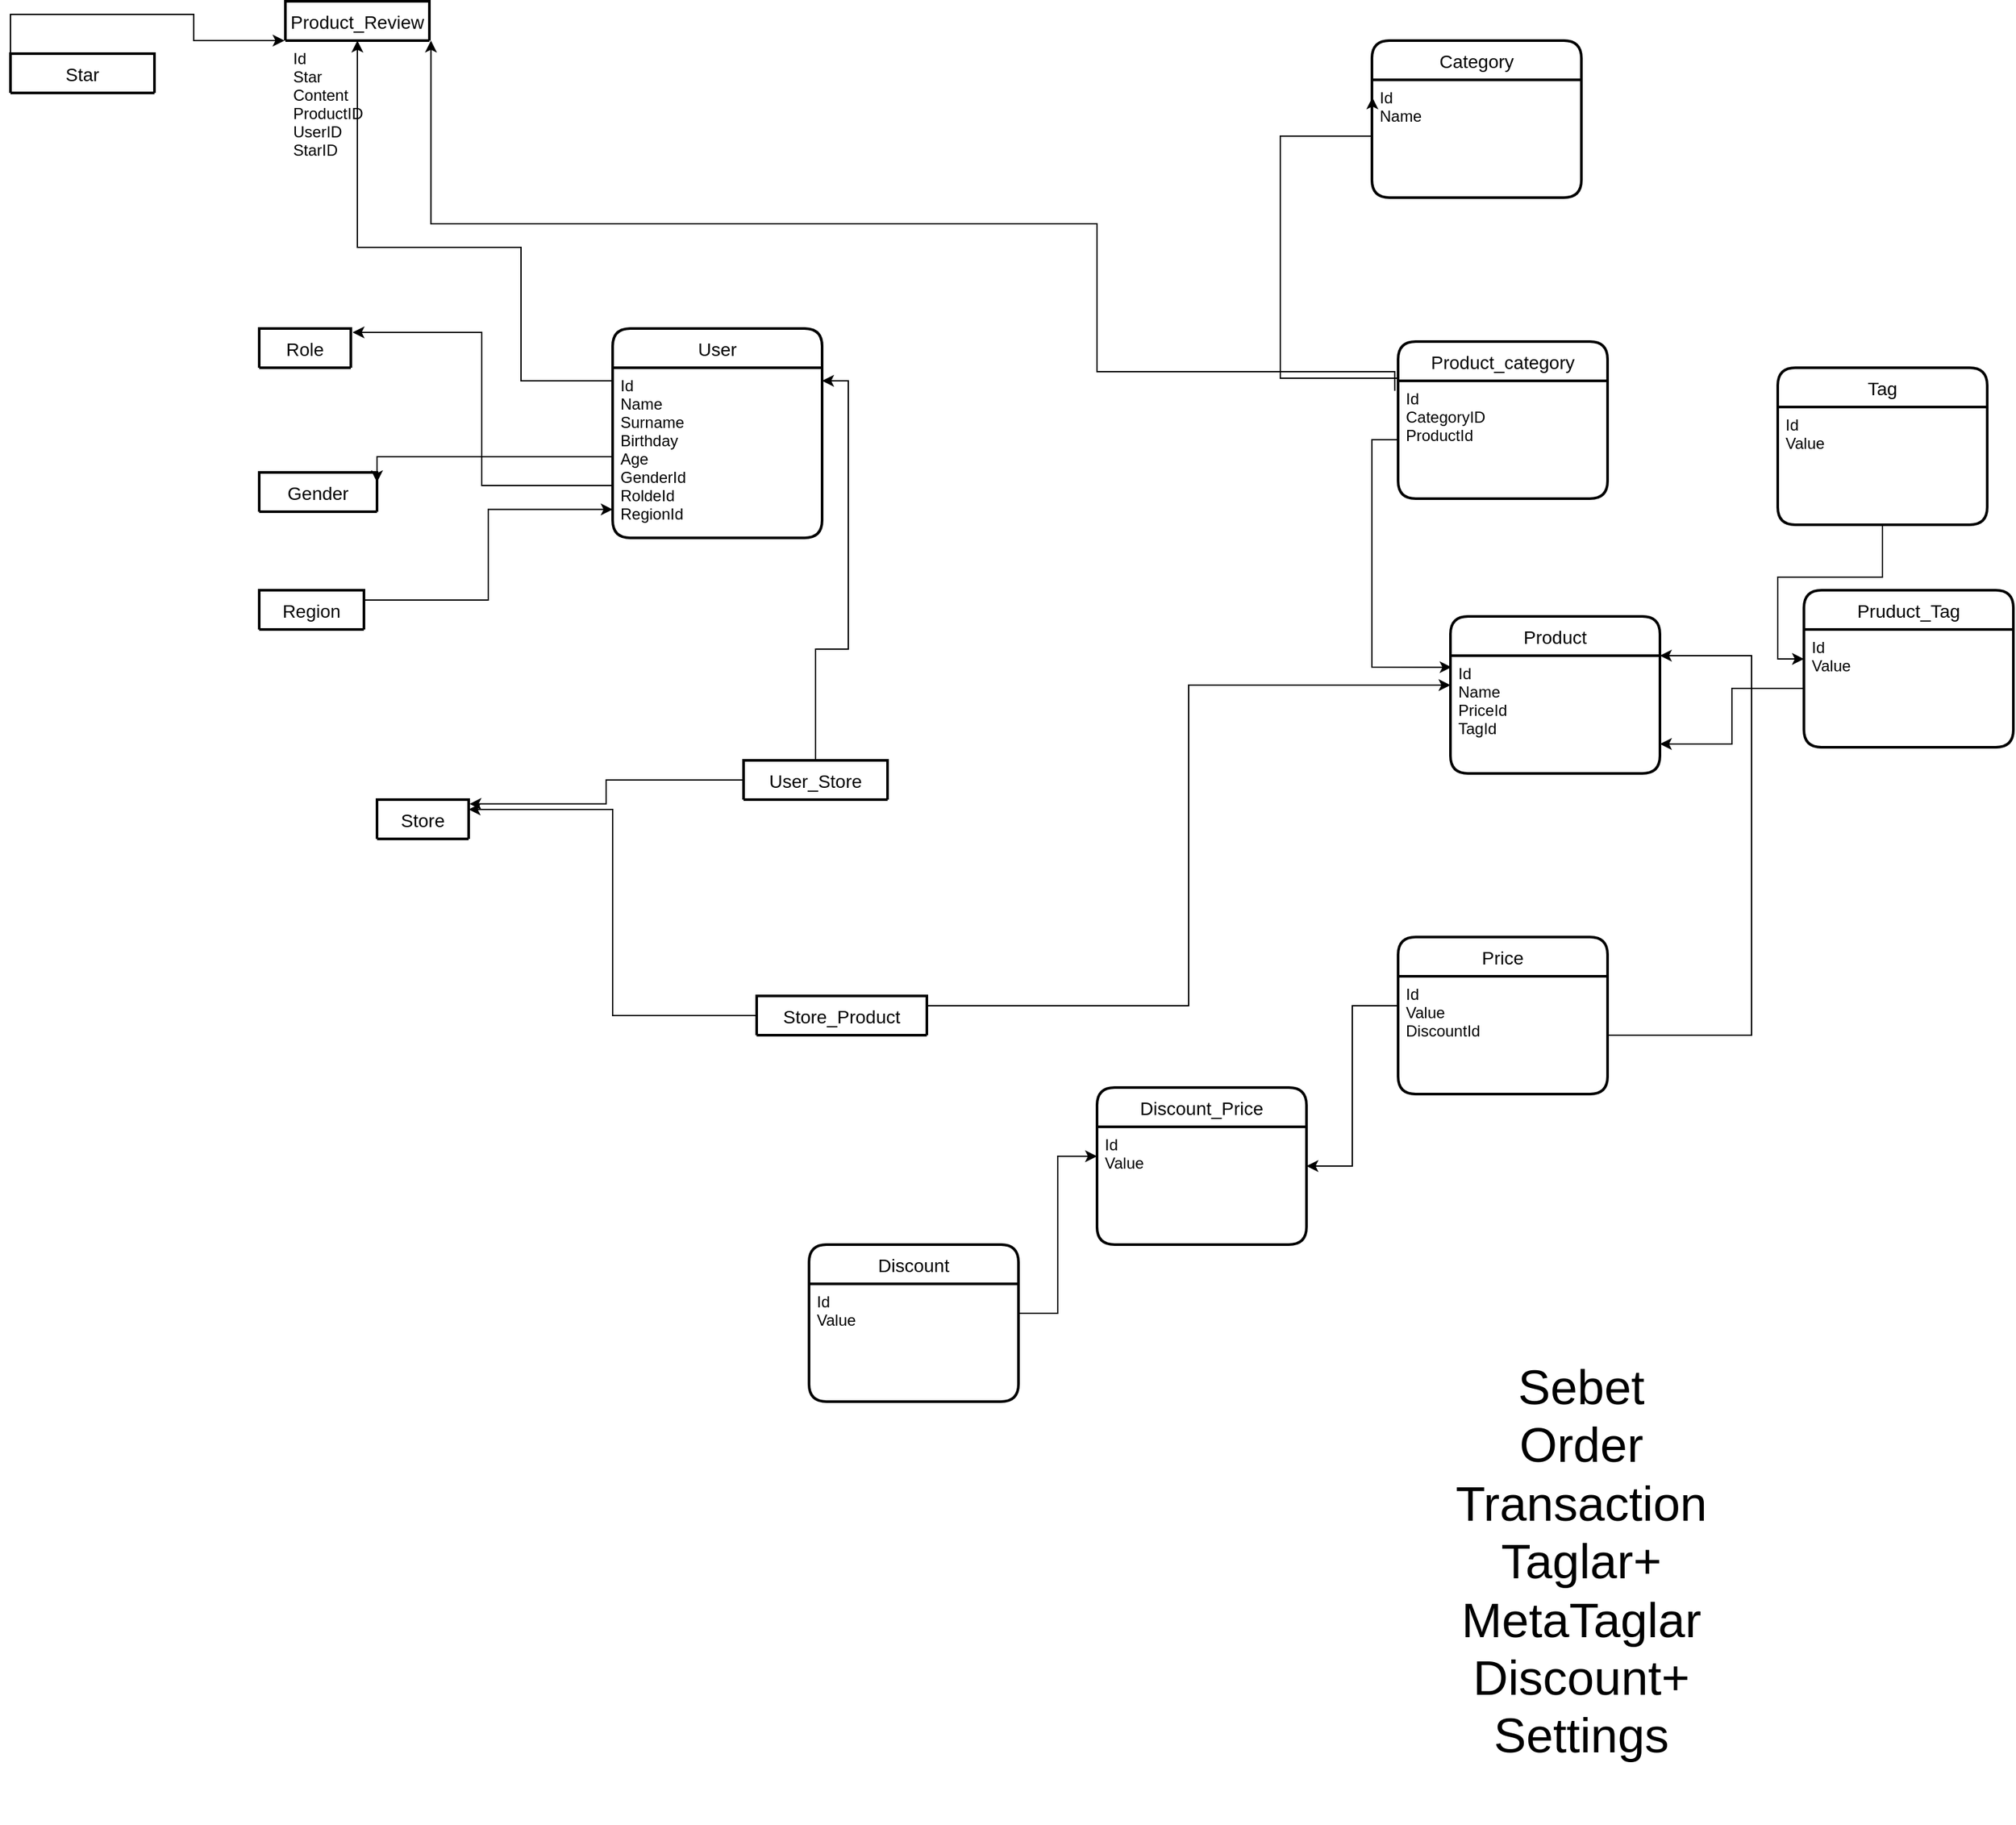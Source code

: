 <mxfile version="20.2.8" type="github">
  <diagram name="Page-1" id="2ca16b54-16f6-2749-3443-fa8db7711227">
    <mxGraphModel dx="1578" dy="876" grid="1" gridSize="10" guides="1" tooltips="1" connect="1" arrows="1" fold="1" page="1" pageScale="1" pageWidth="4681" pageHeight="3300" background="none" math="0" shadow="0">
      <root>
        <mxCell id="0" />
        <mxCell id="1" parent="0" />
        <mxCell id="Lx_lRHOu2gnfGisljdU7-14" value="Product" style="swimlane;childLayout=stackLayout;horizontal=1;startSize=30;horizontalStack=0;rounded=1;fontSize=14;fontStyle=0;strokeWidth=2;resizeParent=0;resizeLast=1;shadow=0;dashed=0;align=center;" parent="1" vertex="1">
          <mxGeometry x="3310" y="1480" width="160" height="120" as="geometry" />
        </mxCell>
        <mxCell id="Lx_lRHOu2gnfGisljdU7-15" value="Id&#xa;Name&#xa;PriceId&#xa;TagId" style="align=left;strokeColor=none;fillColor=none;spacingLeft=4;fontSize=12;verticalAlign=top;resizable=0;rotatable=0;part=1;" parent="Lx_lRHOu2gnfGisljdU7-14" vertex="1">
          <mxGeometry y="30" width="160" height="90" as="geometry" />
        </mxCell>
        <mxCell id="Ng0ElEHJoM7NORC7TLuu-4" style="edgeStyle=orthogonalEdgeStyle;rounded=0;orthogonalLoop=1;jettySize=auto;html=1;exitX=0;exitY=0.75;exitDx=0;exitDy=0;entryX=1.019;entryY=0.1;entryDx=0;entryDy=0;entryPerimeter=0;" parent="1" source="xBYZ0TqY-IHR42CS338j-1" target="Ng0ElEHJoM7NORC7TLuu-2" edge="1">
          <mxGeometry relative="1" as="geometry" />
        </mxCell>
        <mxCell id="xBYZ0TqY-IHR42CS338j-1" value="User" style="swimlane;childLayout=stackLayout;horizontal=1;startSize=30;horizontalStack=0;rounded=1;fontSize=14;fontStyle=0;strokeWidth=2;resizeParent=0;resizeLast=1;shadow=0;dashed=0;align=center;" parent="1" vertex="1">
          <mxGeometry x="2670" y="1260" width="160" height="160" as="geometry" />
        </mxCell>
        <mxCell id="xBYZ0TqY-IHR42CS338j-2" value="Id&#xa;Name&#xa;Surname&#xa;Birthday&#xa;Age&#xa;GenderId&#xa;RoldeId&#xa;RegionId&#xa;&#xa;" style="align=left;strokeColor=none;fillColor=none;spacingLeft=4;fontSize=12;verticalAlign=top;resizable=0;rotatable=0;part=1;" parent="xBYZ0TqY-IHR42CS338j-1" vertex="1">
          <mxGeometry y="30" width="160" height="130" as="geometry" />
        </mxCell>
        <mxCell id="xBYZ0TqY-IHR42CS338j-3" value="Gender" style="swimlane;childLayout=stackLayout;horizontal=1;startSize=30;horizontalStack=0;rounded=1;fontSize=14;fontStyle=0;strokeWidth=2;resizeParent=0;resizeLast=1;shadow=0;dashed=0;align=center;" parent="1" vertex="1" collapsed="1">
          <mxGeometry x="2400" y="1370" width="90" height="30" as="geometry">
            <mxRectangle x="40" y="400" width="160" height="70" as="alternateBounds" />
          </mxGeometry>
        </mxCell>
        <mxCell id="xBYZ0TqY-IHR42CS338j-4" value="Id&#xa;Value" style="align=left;strokeColor=none;fillColor=none;spacingLeft=4;fontSize=12;verticalAlign=top;resizable=0;rotatable=0;part=1;" parent="xBYZ0TqY-IHR42CS338j-3" vertex="1">
          <mxGeometry y="30" width="160" height="40" as="geometry" />
        </mxCell>
        <mxCell id="stfD9on2sdf5tOZbnmYr-1" style="edgeStyle=orthogonalEdgeStyle;rounded=0;orthogonalLoop=1;jettySize=auto;html=1;exitX=-0.002;exitY=0.586;exitDx=0;exitDy=0;entryX=1;entryY=0.25;entryDx=0;entryDy=0;exitPerimeter=0;" parent="1" source="xBYZ0TqY-IHR42CS338j-2" target="xBYZ0TqY-IHR42CS338j-3" edge="1">
          <mxGeometry relative="1" as="geometry">
            <mxPoint x="2820" y="1080" as="targetPoint" />
            <Array as="points">
              <mxPoint x="2660" y="1358" />
              <mxPoint x="2595" y="1358" />
            </Array>
          </mxGeometry>
        </mxCell>
        <mxCell id="Ng0ElEHJoM7NORC7TLuu-1" value="Role" style="swimlane;childLayout=stackLayout;horizontal=1;startSize=30;horizontalStack=0;rounded=1;fontSize=14;fontStyle=0;strokeWidth=2;resizeParent=0;resizeLast=1;shadow=0;dashed=0;align=center;" parent="1" vertex="1" collapsed="1">
          <mxGeometry x="2400" y="1260" width="70" height="30" as="geometry">
            <mxRectangle x="40" y="290" width="160" height="70" as="alternateBounds" />
          </mxGeometry>
        </mxCell>
        <mxCell id="Ng0ElEHJoM7NORC7TLuu-2" value="Id&#xa;Value" style="align=left;strokeColor=none;fillColor=none;spacingLeft=4;fontSize=12;verticalAlign=top;resizable=0;rotatable=0;part=1;" parent="Ng0ElEHJoM7NORC7TLuu-1" vertex="1">
          <mxGeometry y="30" width="160" height="40" as="geometry" />
        </mxCell>
        <mxCell id="Ng0ElEHJoM7NORC7TLuu-5" value="Region" style="swimlane;childLayout=stackLayout;horizontal=1;startSize=30;horizontalStack=0;rounded=1;fontSize=14;fontStyle=0;strokeWidth=2;resizeParent=0;resizeLast=1;shadow=0;dashed=0;align=center;" parent="1" vertex="1" collapsed="1">
          <mxGeometry x="2400" y="1460" width="80" height="30" as="geometry">
            <mxRectangle x="40" y="510" width="160" height="70" as="alternateBounds" />
          </mxGeometry>
        </mxCell>
        <mxCell id="Ng0ElEHJoM7NORC7TLuu-6" value="Id&#xa;Value" style="align=left;strokeColor=none;fillColor=none;spacingLeft=4;fontSize=12;verticalAlign=top;resizable=0;rotatable=0;part=1;" parent="Ng0ElEHJoM7NORC7TLuu-5" vertex="1">
          <mxGeometry y="30" width="160" height="40" as="geometry" />
        </mxCell>
        <mxCell id="Ng0ElEHJoM7NORC7TLuu-7" style="edgeStyle=orthogonalEdgeStyle;rounded=0;orthogonalLoop=1;jettySize=auto;html=1;exitX=1;exitY=0.25;exitDx=0;exitDy=0;entryX=0;entryY=0.833;entryDx=0;entryDy=0;entryPerimeter=0;" parent="1" source="Ng0ElEHJoM7NORC7TLuu-6" target="xBYZ0TqY-IHR42CS338j-2" edge="1">
          <mxGeometry relative="1" as="geometry" />
        </mxCell>
        <mxCell id="qgvWfJaStd43X-dEYsdI-1" value="Category" style="swimlane;childLayout=stackLayout;horizontal=1;startSize=30;horizontalStack=0;rounded=1;fontSize=14;fontStyle=0;strokeWidth=2;resizeParent=0;resizeLast=1;shadow=0;dashed=0;align=center;" parent="1" vertex="1">
          <mxGeometry x="3250" y="1040" width="160" height="120" as="geometry" />
        </mxCell>
        <mxCell id="qgvWfJaStd43X-dEYsdI-2" value="Id&#xa;Name" style="align=left;strokeColor=none;fillColor=none;spacingLeft=4;fontSize=12;verticalAlign=top;resizable=0;rotatable=0;part=1;" parent="qgvWfJaStd43X-dEYsdI-1" vertex="1">
          <mxGeometry y="30" width="160" height="90" as="geometry" />
        </mxCell>
        <mxCell id="qgvWfJaStd43X-dEYsdI-3" value="Product_category" style="swimlane;childLayout=stackLayout;horizontal=1;startSize=30;horizontalStack=0;rounded=1;fontSize=14;fontStyle=0;strokeWidth=2;resizeParent=0;resizeLast=1;shadow=0;dashed=0;align=center;" parent="1" vertex="1">
          <mxGeometry x="3270" y="1270" width="160" height="120" as="geometry" />
        </mxCell>
        <mxCell id="qgvWfJaStd43X-dEYsdI-4" value="Id&#xa;CategoryID&#xa;ProductId&#xa;" style="align=left;strokeColor=none;fillColor=none;spacingLeft=4;fontSize=12;verticalAlign=top;resizable=0;rotatable=0;part=1;" parent="qgvWfJaStd43X-dEYsdI-3" vertex="1">
          <mxGeometry y="30" width="160" height="90" as="geometry" />
        </mxCell>
        <mxCell id="sqMOtkHlyQWD_esIQW8H-6" style="edgeStyle=orthogonalEdgeStyle;rounded=0;orthogonalLoop=1;jettySize=auto;html=1;entryX=0.002;entryY=0.149;entryDx=0;entryDy=0;entryPerimeter=0;exitX=-0.003;exitY=0.311;exitDx=0;exitDy=0;exitPerimeter=0;" parent="1" source="qgvWfJaStd43X-dEYsdI-4" target="qgvWfJaStd43X-dEYsdI-2" edge="1">
          <mxGeometry relative="1" as="geometry">
            <mxPoint x="3030" y="1210" as="sourcePoint" />
            <mxPoint x="3010" y="1030" as="targetPoint" />
            <Array as="points">
              <mxPoint x="3270" y="1298" />
              <mxPoint x="3180" y="1298" />
              <mxPoint x="3180" y="1113" />
              <mxPoint x="3250" y="1113" />
            </Array>
          </mxGeometry>
        </mxCell>
        <mxCell id="sqMOtkHlyQWD_esIQW8H-8" style="edgeStyle=orthogonalEdgeStyle;rounded=0;orthogonalLoop=1;jettySize=auto;html=1;exitX=0;exitY=0.5;exitDx=0;exitDy=0;entryX=0.005;entryY=0.098;entryDx=0;entryDy=0;entryPerimeter=0;" parent="1" source="qgvWfJaStd43X-dEYsdI-4" target="Lx_lRHOu2gnfGisljdU7-15" edge="1">
          <mxGeometry relative="1" as="geometry">
            <mxPoint x="3050" y="1460" as="targetPoint" />
          </mxGeometry>
        </mxCell>
        <mxCell id="dHU1rHC7Ym9TqFhZgwqX-1" value="Product_Review" style="swimlane;childLayout=stackLayout;horizontal=1;startSize=30;horizontalStack=0;rounded=1;fontSize=14;fontStyle=0;strokeWidth=2;resizeParent=0;resizeLast=1;shadow=0;dashed=0;align=center;" parent="1" vertex="1">
          <mxGeometry x="2420" y="1010" width="110" height="30" as="geometry">
            <mxRectangle x="2420" y="1010" width="160" height="120" as="alternateBounds" />
          </mxGeometry>
        </mxCell>
        <mxCell id="dHU1rHC7Ym9TqFhZgwqX-2" value="Id&#xa;Star&#xa;Content&#xa;ProductID&#xa;UserID&#xa;StarID&#xa;" style="align=left;strokeColor=none;fillColor=none;spacingLeft=4;fontSize=12;verticalAlign=top;resizable=0;rotatable=0;part=1;" parent="dHU1rHC7Ym9TqFhZgwqX-1" vertex="1">
          <mxGeometry y="30" width="110" as="geometry" />
        </mxCell>
        <mxCell id="dHU1rHC7Ym9TqFhZgwqX-4" style="edgeStyle=orthogonalEdgeStyle;rounded=0;orthogonalLoop=1;jettySize=auto;html=1;entryX=1.011;entryY=0.575;entryDx=0;entryDy=0;entryPerimeter=0;exitX=-0.016;exitY=0.085;exitDx=0;exitDy=0;exitPerimeter=0;" parent="1" source="qgvWfJaStd43X-dEYsdI-4" target="dHU1rHC7Ym9TqFhZgwqX-2" edge="1">
          <mxGeometry relative="1" as="geometry">
            <mxPoint x="3090" y="1292" as="sourcePoint" />
            <Array as="points">
              <mxPoint x="3040" y="1293" />
              <mxPoint x="3040" y="1180" />
              <mxPoint x="2532" y="1180" />
            </Array>
          </mxGeometry>
        </mxCell>
        <mxCell id="nKw5TJk19VcrqlarT6K_-1" style="edgeStyle=orthogonalEdgeStyle;rounded=0;orthogonalLoop=1;jettySize=auto;html=1;entryX=1;entryY=0.75;entryDx=0;entryDy=0;" parent="1" source="xBYZ0TqY-IHR42CS338j-2" target="dHU1rHC7Ym9TqFhZgwqX-2" edge="1">
          <mxGeometry relative="1" as="geometry">
            <Array as="points">
              <mxPoint x="2600" y="1300" />
              <mxPoint x="2600" y="1198" />
            </Array>
          </mxGeometry>
        </mxCell>
        <mxCell id="ZAXRh0nB9OIGQgay7iL2-8" style="edgeStyle=orthogonalEdgeStyle;rounded=0;orthogonalLoop=1;jettySize=auto;html=1;entryX=-0.006;entryY=0.88;entryDx=0;entryDy=0;entryPerimeter=0;exitX=0;exitY=0.25;exitDx=0;exitDy=0;" parent="1" source="ZAXRh0nB9OIGQgay7iL2-7" target="dHU1rHC7Ym9TqFhZgwqX-2" edge="1">
          <mxGeometry relative="1" as="geometry">
            <mxPoint x="2300" y="990" as="sourcePoint" />
            <Array as="points">
              <mxPoint x="2210" y="1020" />
              <mxPoint x="2350" y="1020" />
              <mxPoint x="2350" y="1040" />
            </Array>
          </mxGeometry>
        </mxCell>
        <mxCell id="ZAXRh0nB9OIGQgay7iL2-6" value="Star" style="swimlane;childLayout=stackLayout;horizontal=1;startSize=30;horizontalStack=0;rounded=1;fontSize=14;fontStyle=0;strokeWidth=2;resizeParent=0;resizeLast=1;shadow=0;dashed=0;align=center;" parent="1" vertex="1" collapsed="1">
          <mxGeometry x="2210" y="1050" width="110" height="30" as="geometry">
            <mxRectangle x="2370" y="940" width="160" height="120" as="alternateBounds" />
          </mxGeometry>
        </mxCell>
        <mxCell id="ZAXRh0nB9OIGQgay7iL2-7" value="Id&#xa;Value&#xa;" style="align=left;strokeColor=none;fillColor=none;spacingLeft=4;fontSize=12;verticalAlign=top;resizable=0;rotatable=0;part=1;" parent="ZAXRh0nB9OIGQgay7iL2-6" vertex="1">
          <mxGeometry y="30" width="160" height="90" as="geometry" />
        </mxCell>
        <mxCell id="yKaKL4Rtw1u_Q-rfmTsV-8" value="Store" style="swimlane;childLayout=stackLayout;horizontal=1;startSize=30;horizontalStack=0;rounded=1;fontSize=14;fontStyle=0;strokeWidth=2;resizeParent=0;resizeLast=1;shadow=0;dashed=0;align=center;" parent="1" vertex="1" collapsed="1">
          <mxGeometry x="2490" y="1620" width="70" height="30" as="geometry">
            <mxRectangle x="2490" y="1620" width="160" height="120" as="alternateBounds" />
          </mxGeometry>
        </mxCell>
        <mxCell id="yKaKL4Rtw1u_Q-rfmTsV-9" value="Id&#xa;Name&#xa;" style="align=left;strokeColor=none;fillColor=none;spacingLeft=4;fontSize=12;verticalAlign=top;resizable=0;rotatable=0;part=1;" parent="yKaKL4Rtw1u_Q-rfmTsV-8" vertex="1">
          <mxGeometry y="30" width="160" height="90" as="geometry" />
        </mxCell>
        <mxCell id="yKaKL4Rtw1u_Q-rfmTsV-14" style="edgeStyle=orthogonalEdgeStyle;rounded=0;orthogonalLoop=1;jettySize=auto;html=1;entryX=1;entryY=0.25;entryDx=0;entryDy=0;" parent="1" source="yKaKL4Rtw1u_Q-rfmTsV-11" target="xBYZ0TqY-IHR42CS338j-1" edge="1">
          <mxGeometry relative="1" as="geometry">
            <mxPoint x="2870" y="1410" as="targetPoint" />
          </mxGeometry>
        </mxCell>
        <mxCell id="yKaKL4Rtw1u_Q-rfmTsV-11" value="User_Store" style="swimlane;childLayout=stackLayout;horizontal=1;startSize=30;horizontalStack=0;rounded=1;fontSize=14;fontStyle=0;strokeWidth=2;resizeParent=0;resizeLast=1;shadow=0;dashed=0;align=center;" parent="1" vertex="1" collapsed="1">
          <mxGeometry x="2770" y="1590" width="110" height="30" as="geometry">
            <mxRectangle x="2770" y="1590" width="160" height="120" as="alternateBounds" />
          </mxGeometry>
        </mxCell>
        <mxCell id="yKaKL4Rtw1u_Q-rfmTsV-12" value="Id&#xa;UserId&#xa;StoreId&#xa;" style="align=left;strokeColor=none;fillColor=none;spacingLeft=4;fontSize=12;verticalAlign=top;resizable=0;rotatable=0;part=1;" parent="yKaKL4Rtw1u_Q-rfmTsV-11" vertex="1">
          <mxGeometry y="30" width="160" height="90" as="geometry" />
        </mxCell>
        <mxCell id="yKaKL4Rtw1u_Q-rfmTsV-13" style="edgeStyle=orthogonalEdgeStyle;rounded=0;orthogonalLoop=1;jettySize=auto;html=1;entryX=1.009;entryY=0.109;entryDx=0;entryDy=0;entryPerimeter=0;" parent="1" source="yKaKL4Rtw1u_Q-rfmTsV-12" target="yKaKL4Rtw1u_Q-rfmTsV-9" edge="1">
          <mxGeometry relative="1" as="geometry" />
        </mxCell>
        <mxCell id="yKaKL4Rtw1u_Q-rfmTsV-15" value="Store_Product" style="swimlane;childLayout=stackLayout;horizontal=1;startSize=30;horizontalStack=0;rounded=1;fontSize=14;fontStyle=0;strokeWidth=2;resizeParent=0;resizeLast=1;shadow=0;dashed=0;align=center;" parent="1" vertex="1" collapsed="1">
          <mxGeometry x="2780" y="1770" width="130" height="30" as="geometry">
            <mxRectangle x="2760" y="1770" width="160" height="120" as="alternateBounds" />
          </mxGeometry>
        </mxCell>
        <mxCell id="yKaKL4Rtw1u_Q-rfmTsV-16" value="Id&#xa;ProductId&#xa;StoreId&#xa;" style="align=left;strokeColor=none;fillColor=none;spacingLeft=4;fontSize=12;verticalAlign=top;resizable=0;rotatable=0;part=1;" parent="yKaKL4Rtw1u_Q-rfmTsV-15" vertex="1">
          <mxGeometry y="30" width="160" height="90" as="geometry" />
        </mxCell>
        <mxCell id="yKaKL4Rtw1u_Q-rfmTsV-18" style="edgeStyle=orthogonalEdgeStyle;rounded=0;orthogonalLoop=1;jettySize=auto;html=1;exitX=0;exitY=0.5;exitDx=0;exitDy=0;entryX=1;entryY=0.25;entryDx=0;entryDy=0;" parent="1" source="yKaKL4Rtw1u_Q-rfmTsV-16" target="yKaKL4Rtw1u_Q-rfmTsV-9" edge="1">
          <mxGeometry relative="1" as="geometry" />
        </mxCell>
        <mxCell id="yKaKL4Rtw1u_Q-rfmTsV-19" style="edgeStyle=orthogonalEdgeStyle;rounded=0;orthogonalLoop=1;jettySize=auto;html=1;exitX=1;exitY=0.25;exitDx=0;exitDy=0;entryX=0;entryY=0.25;entryDx=0;entryDy=0;" parent="1" source="yKaKL4Rtw1u_Q-rfmTsV-16" target="Lx_lRHOu2gnfGisljdU7-15" edge="1">
          <mxGeometry relative="1" as="geometry">
            <mxPoint x="3060.0" y="1720" as="targetPoint" />
          </mxGeometry>
        </mxCell>
        <mxCell id="_MPn0cLWVJvE2rQs4-zf-4" value="&lt;font style=&quot;font-size: 37px;&quot;&gt;Sebet&lt;br&gt;Order&lt;br&gt;Transaction&lt;br&gt;Taglar+&lt;br&gt;MetaTaglar&lt;br&gt;Discount+&lt;br&gt;Settings&lt;br&gt;&lt;br&gt;&lt;/font&gt;" style="text;html=1;strokeColor=none;fillColor=none;align=center;verticalAlign=middle;whiteSpace=wrap;rounded=0;" parent="1" vertex="1">
          <mxGeometry x="3310" y="2070" width="200" height="310" as="geometry" />
        </mxCell>
        <mxCell id="Tw9rYQJ73jN-e2Gadvb--1" value="Discount" style="swimlane;childLayout=stackLayout;horizontal=1;startSize=30;horizontalStack=0;rounded=1;fontSize=14;fontStyle=0;strokeWidth=2;resizeParent=0;resizeLast=1;shadow=0;dashed=0;align=center;" parent="1" vertex="1">
          <mxGeometry x="2820" y="1960" width="160" height="120" as="geometry">
            <mxRectangle x="2910" y="1870" width="130" height="30" as="alternateBounds" />
          </mxGeometry>
        </mxCell>
        <mxCell id="Tw9rYQJ73jN-e2Gadvb--2" value="Id&#xa;Value&#xa;" style="align=left;strokeColor=none;fillColor=none;spacingLeft=4;fontSize=12;verticalAlign=top;resizable=0;rotatable=0;part=1;" parent="Tw9rYQJ73jN-e2Gadvb--1" vertex="1">
          <mxGeometry y="30" width="160" height="90" as="geometry" />
        </mxCell>
        <mxCell id="Tw9rYQJ73jN-e2Gadvb--3" value="Price" style="swimlane;childLayout=stackLayout;horizontal=1;startSize=30;horizontalStack=0;rounded=1;fontSize=14;fontStyle=0;strokeWidth=2;resizeParent=0;resizeLast=1;shadow=0;dashed=0;align=center;" parent="1" vertex="1">
          <mxGeometry x="3270" y="1725" width="160" height="120" as="geometry">
            <mxRectangle x="2910" y="1870" width="130" height="30" as="alternateBounds" />
          </mxGeometry>
        </mxCell>
        <mxCell id="Tw9rYQJ73jN-e2Gadvb--4" value="Id&#xa;Value&#xa;DiscountId&#xa;" style="align=left;strokeColor=none;fillColor=none;spacingLeft=4;fontSize=12;verticalAlign=top;resizable=0;rotatable=0;part=1;" parent="Tw9rYQJ73jN-e2Gadvb--3" vertex="1">
          <mxGeometry y="30" width="160" height="90" as="geometry" />
        </mxCell>
        <mxCell id="Tw9rYQJ73jN-e2Gadvb--5" style="edgeStyle=orthogonalEdgeStyle;rounded=0;orthogonalLoop=1;jettySize=auto;html=1;entryX=1;entryY=0;entryDx=0;entryDy=0;" parent="1" source="Tw9rYQJ73jN-e2Gadvb--4" target="Lx_lRHOu2gnfGisljdU7-15" edge="1">
          <mxGeometry relative="1" as="geometry">
            <Array as="points">
              <mxPoint x="3540" y="1800" />
              <mxPoint x="3540" y="1510" />
            </Array>
          </mxGeometry>
        </mxCell>
        <mxCell id="xwJ_uQ3PH8p8zINR2uas-2" value="Discount_Price" style="swimlane;childLayout=stackLayout;horizontal=1;startSize=30;horizontalStack=0;rounded=1;fontSize=14;fontStyle=0;strokeWidth=2;resizeParent=0;resizeLast=1;shadow=0;dashed=0;align=center;" parent="1" vertex="1">
          <mxGeometry x="3040" y="1840" width="160" height="120" as="geometry">
            <mxRectangle x="2910" y="1870" width="130" height="30" as="alternateBounds" />
          </mxGeometry>
        </mxCell>
        <mxCell id="xwJ_uQ3PH8p8zINR2uas-3" value="Id&#xa;Value&#xa;" style="align=left;strokeColor=none;fillColor=none;spacingLeft=4;fontSize=12;verticalAlign=top;resizable=0;rotatable=0;part=1;" parent="xwJ_uQ3PH8p8zINR2uas-2" vertex="1">
          <mxGeometry y="30" width="160" height="90" as="geometry" />
        </mxCell>
        <mxCell id="xwJ_uQ3PH8p8zINR2uas-5" style="edgeStyle=orthogonalEdgeStyle;rounded=0;orthogonalLoop=1;jettySize=auto;html=1;exitX=1;exitY=0.25;exitDx=0;exitDy=0;entryX=0;entryY=0.25;entryDx=0;entryDy=0;" parent="1" source="Tw9rYQJ73jN-e2Gadvb--2" target="xwJ_uQ3PH8p8zINR2uas-3" edge="1">
          <mxGeometry relative="1" as="geometry" />
        </mxCell>
        <mxCell id="xwJ_uQ3PH8p8zINR2uas-6" style="edgeStyle=orthogonalEdgeStyle;rounded=0;orthogonalLoop=1;jettySize=auto;html=1;exitX=0;exitY=0.25;exitDx=0;exitDy=0;entryX=1;entryY=0.5;entryDx=0;entryDy=0;" parent="1" source="Tw9rYQJ73jN-e2Gadvb--4" target="xwJ_uQ3PH8p8zINR2uas-2" edge="1">
          <mxGeometry relative="1" as="geometry" />
        </mxCell>
        <mxCell id="YpzmXEaTYL5yRz8WA6VC-10" style="edgeStyle=orthogonalEdgeStyle;rounded=0;orthogonalLoop=1;jettySize=auto;html=1;entryX=0;entryY=0.25;entryDx=0;entryDy=0;" edge="1" parent="1" source="YpzmXEaTYL5yRz8WA6VC-1" target="YpzmXEaTYL5yRz8WA6VC-6">
          <mxGeometry relative="1" as="geometry" />
        </mxCell>
        <mxCell id="YpzmXEaTYL5yRz8WA6VC-1" value="Tag" style="swimlane;childLayout=stackLayout;horizontal=1;startSize=30;horizontalStack=0;rounded=1;fontSize=14;fontStyle=0;strokeWidth=2;resizeParent=0;resizeLast=1;shadow=0;dashed=0;align=center;" vertex="1" parent="1">
          <mxGeometry x="3560" y="1290" width="160" height="120" as="geometry">
            <mxRectangle x="2910" y="1870" width="130" height="30" as="alternateBounds" />
          </mxGeometry>
        </mxCell>
        <mxCell id="YpzmXEaTYL5yRz8WA6VC-2" value="Id&#xa;Value&#xa;" style="align=left;strokeColor=none;fillColor=none;spacingLeft=4;fontSize=12;verticalAlign=top;resizable=0;rotatable=0;part=1;" vertex="1" parent="YpzmXEaTYL5yRz8WA6VC-1">
          <mxGeometry y="30" width="160" height="90" as="geometry" />
        </mxCell>
        <mxCell id="YpzmXEaTYL5yRz8WA6VC-5" value="Pruduct_Tag" style="swimlane;childLayout=stackLayout;horizontal=1;startSize=30;horizontalStack=0;rounded=1;fontSize=14;fontStyle=0;strokeWidth=2;resizeParent=0;resizeLast=1;shadow=0;dashed=0;align=center;" vertex="1" parent="1">
          <mxGeometry x="3580" y="1460" width="160" height="120" as="geometry">
            <mxRectangle x="2910" y="1870" width="130" height="30" as="alternateBounds" />
          </mxGeometry>
        </mxCell>
        <mxCell id="YpzmXEaTYL5yRz8WA6VC-6" value="Id&#xa;Value&#xa;" style="align=left;strokeColor=none;fillColor=none;spacingLeft=4;fontSize=12;verticalAlign=top;resizable=0;rotatable=0;part=1;" vertex="1" parent="YpzmXEaTYL5yRz8WA6VC-5">
          <mxGeometry y="30" width="160" height="90" as="geometry" />
        </mxCell>
        <mxCell id="YpzmXEaTYL5yRz8WA6VC-11" style="edgeStyle=orthogonalEdgeStyle;rounded=0;orthogonalLoop=1;jettySize=auto;html=1;entryX=1;entryY=0.75;entryDx=0;entryDy=0;" edge="1" parent="1" source="YpzmXEaTYL5yRz8WA6VC-6" target="Lx_lRHOu2gnfGisljdU7-15">
          <mxGeometry relative="1" as="geometry" />
        </mxCell>
      </root>
    </mxGraphModel>
  </diagram>
</mxfile>
